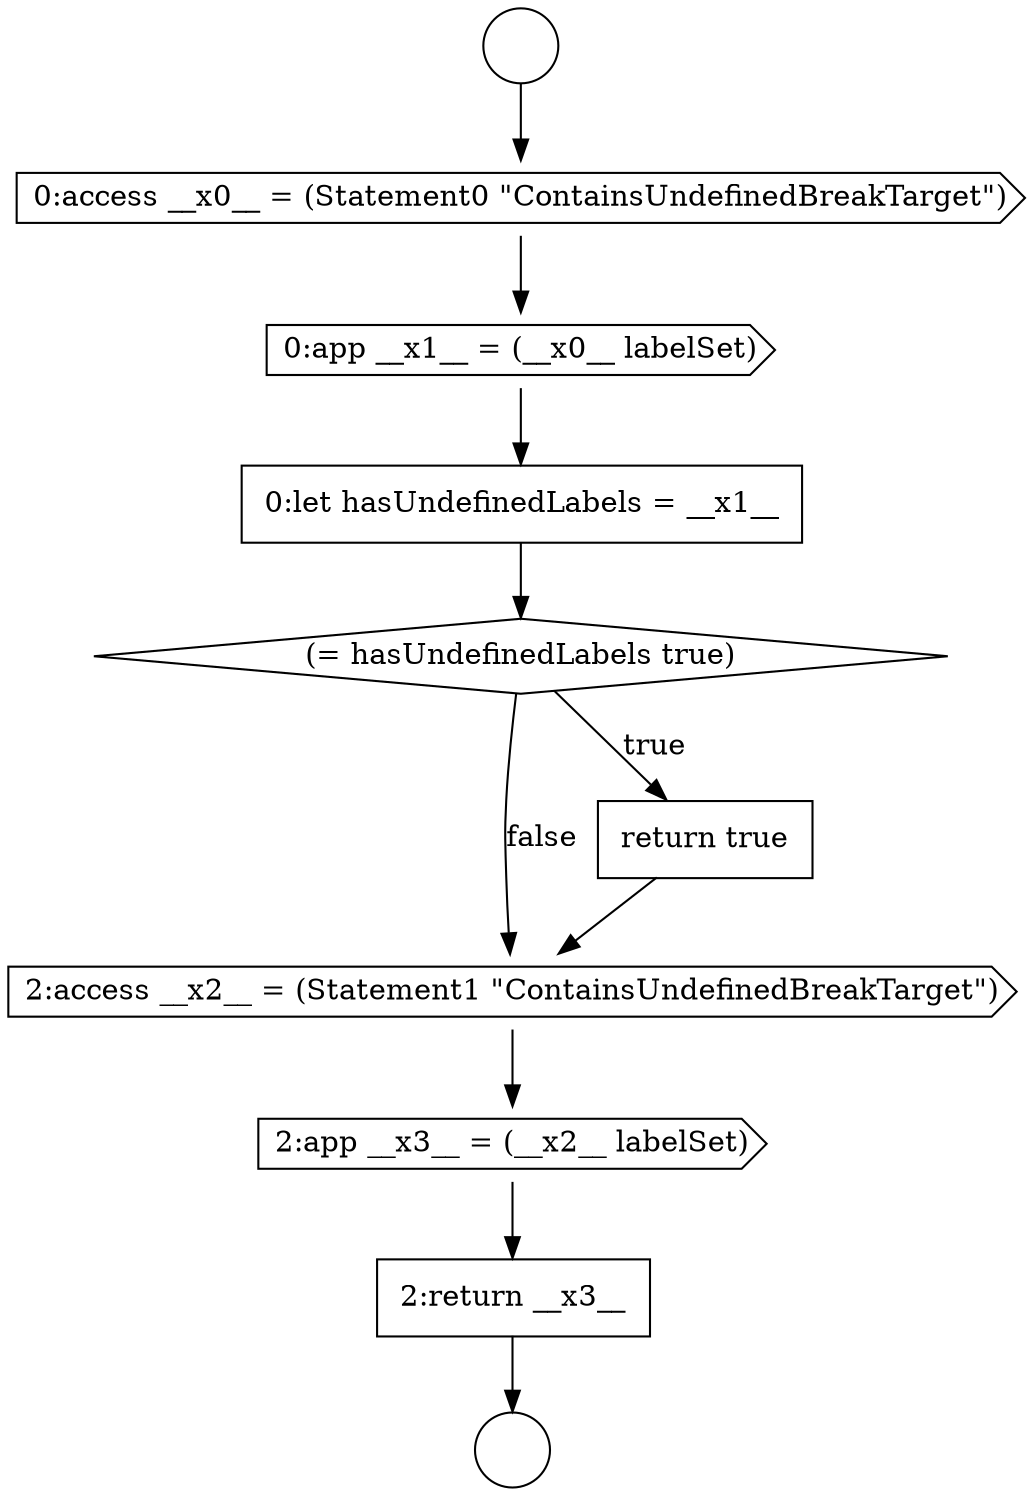 digraph {
  node7220 [shape=cds, label=<<font color="black">0:access __x0__ = (Statement0 &quot;ContainsUndefinedBreakTarget&quot;)</font>> color="black" fillcolor="white" style=filled]
  node7226 [shape=cds, label=<<font color="black">2:app __x3__ = (__x2__ labelSet)</font>> color="black" fillcolor="white" style=filled]
  node7222 [shape=none, margin=0, label=<<font color="black">
    <table border="0" cellborder="1" cellspacing="0" cellpadding="10">
      <tr><td align="left">0:let hasUndefinedLabels = __x1__</td></tr>
    </table>
  </font>> color="black" fillcolor="white" style=filled]
  node7221 [shape=cds, label=<<font color="black">0:app __x1__ = (__x0__ labelSet)</font>> color="black" fillcolor="white" style=filled]
  node7225 [shape=cds, label=<<font color="black">2:access __x2__ = (Statement1 &quot;ContainsUndefinedBreakTarget&quot;)</font>> color="black" fillcolor="white" style=filled]
  node7223 [shape=diamond, label=<<font color="black">(= hasUndefinedLabels true)</font>> color="black" fillcolor="white" style=filled]
  node7218 [shape=circle label=" " color="black" fillcolor="white" style=filled]
  node7224 [shape=none, margin=0, label=<<font color="black">
    <table border="0" cellborder="1" cellspacing="0" cellpadding="10">
      <tr><td align="left">return true</td></tr>
    </table>
  </font>> color="black" fillcolor="white" style=filled]
  node7219 [shape=circle label=" " color="black" fillcolor="white" style=filled]
  node7227 [shape=none, margin=0, label=<<font color="black">
    <table border="0" cellborder="1" cellspacing="0" cellpadding="10">
      <tr><td align="left">2:return __x3__</td></tr>
    </table>
  </font>> color="black" fillcolor="white" style=filled]
  node7220 -> node7221 [ color="black"]
  node7221 -> node7222 [ color="black"]
  node7224 -> node7225 [ color="black"]
  node7218 -> node7220 [ color="black"]
  node7222 -> node7223 [ color="black"]
  node7226 -> node7227 [ color="black"]
  node7225 -> node7226 [ color="black"]
  node7227 -> node7219 [ color="black"]
  node7223 -> node7224 [label=<<font color="black">true</font>> color="black"]
  node7223 -> node7225 [label=<<font color="black">false</font>> color="black"]
}

